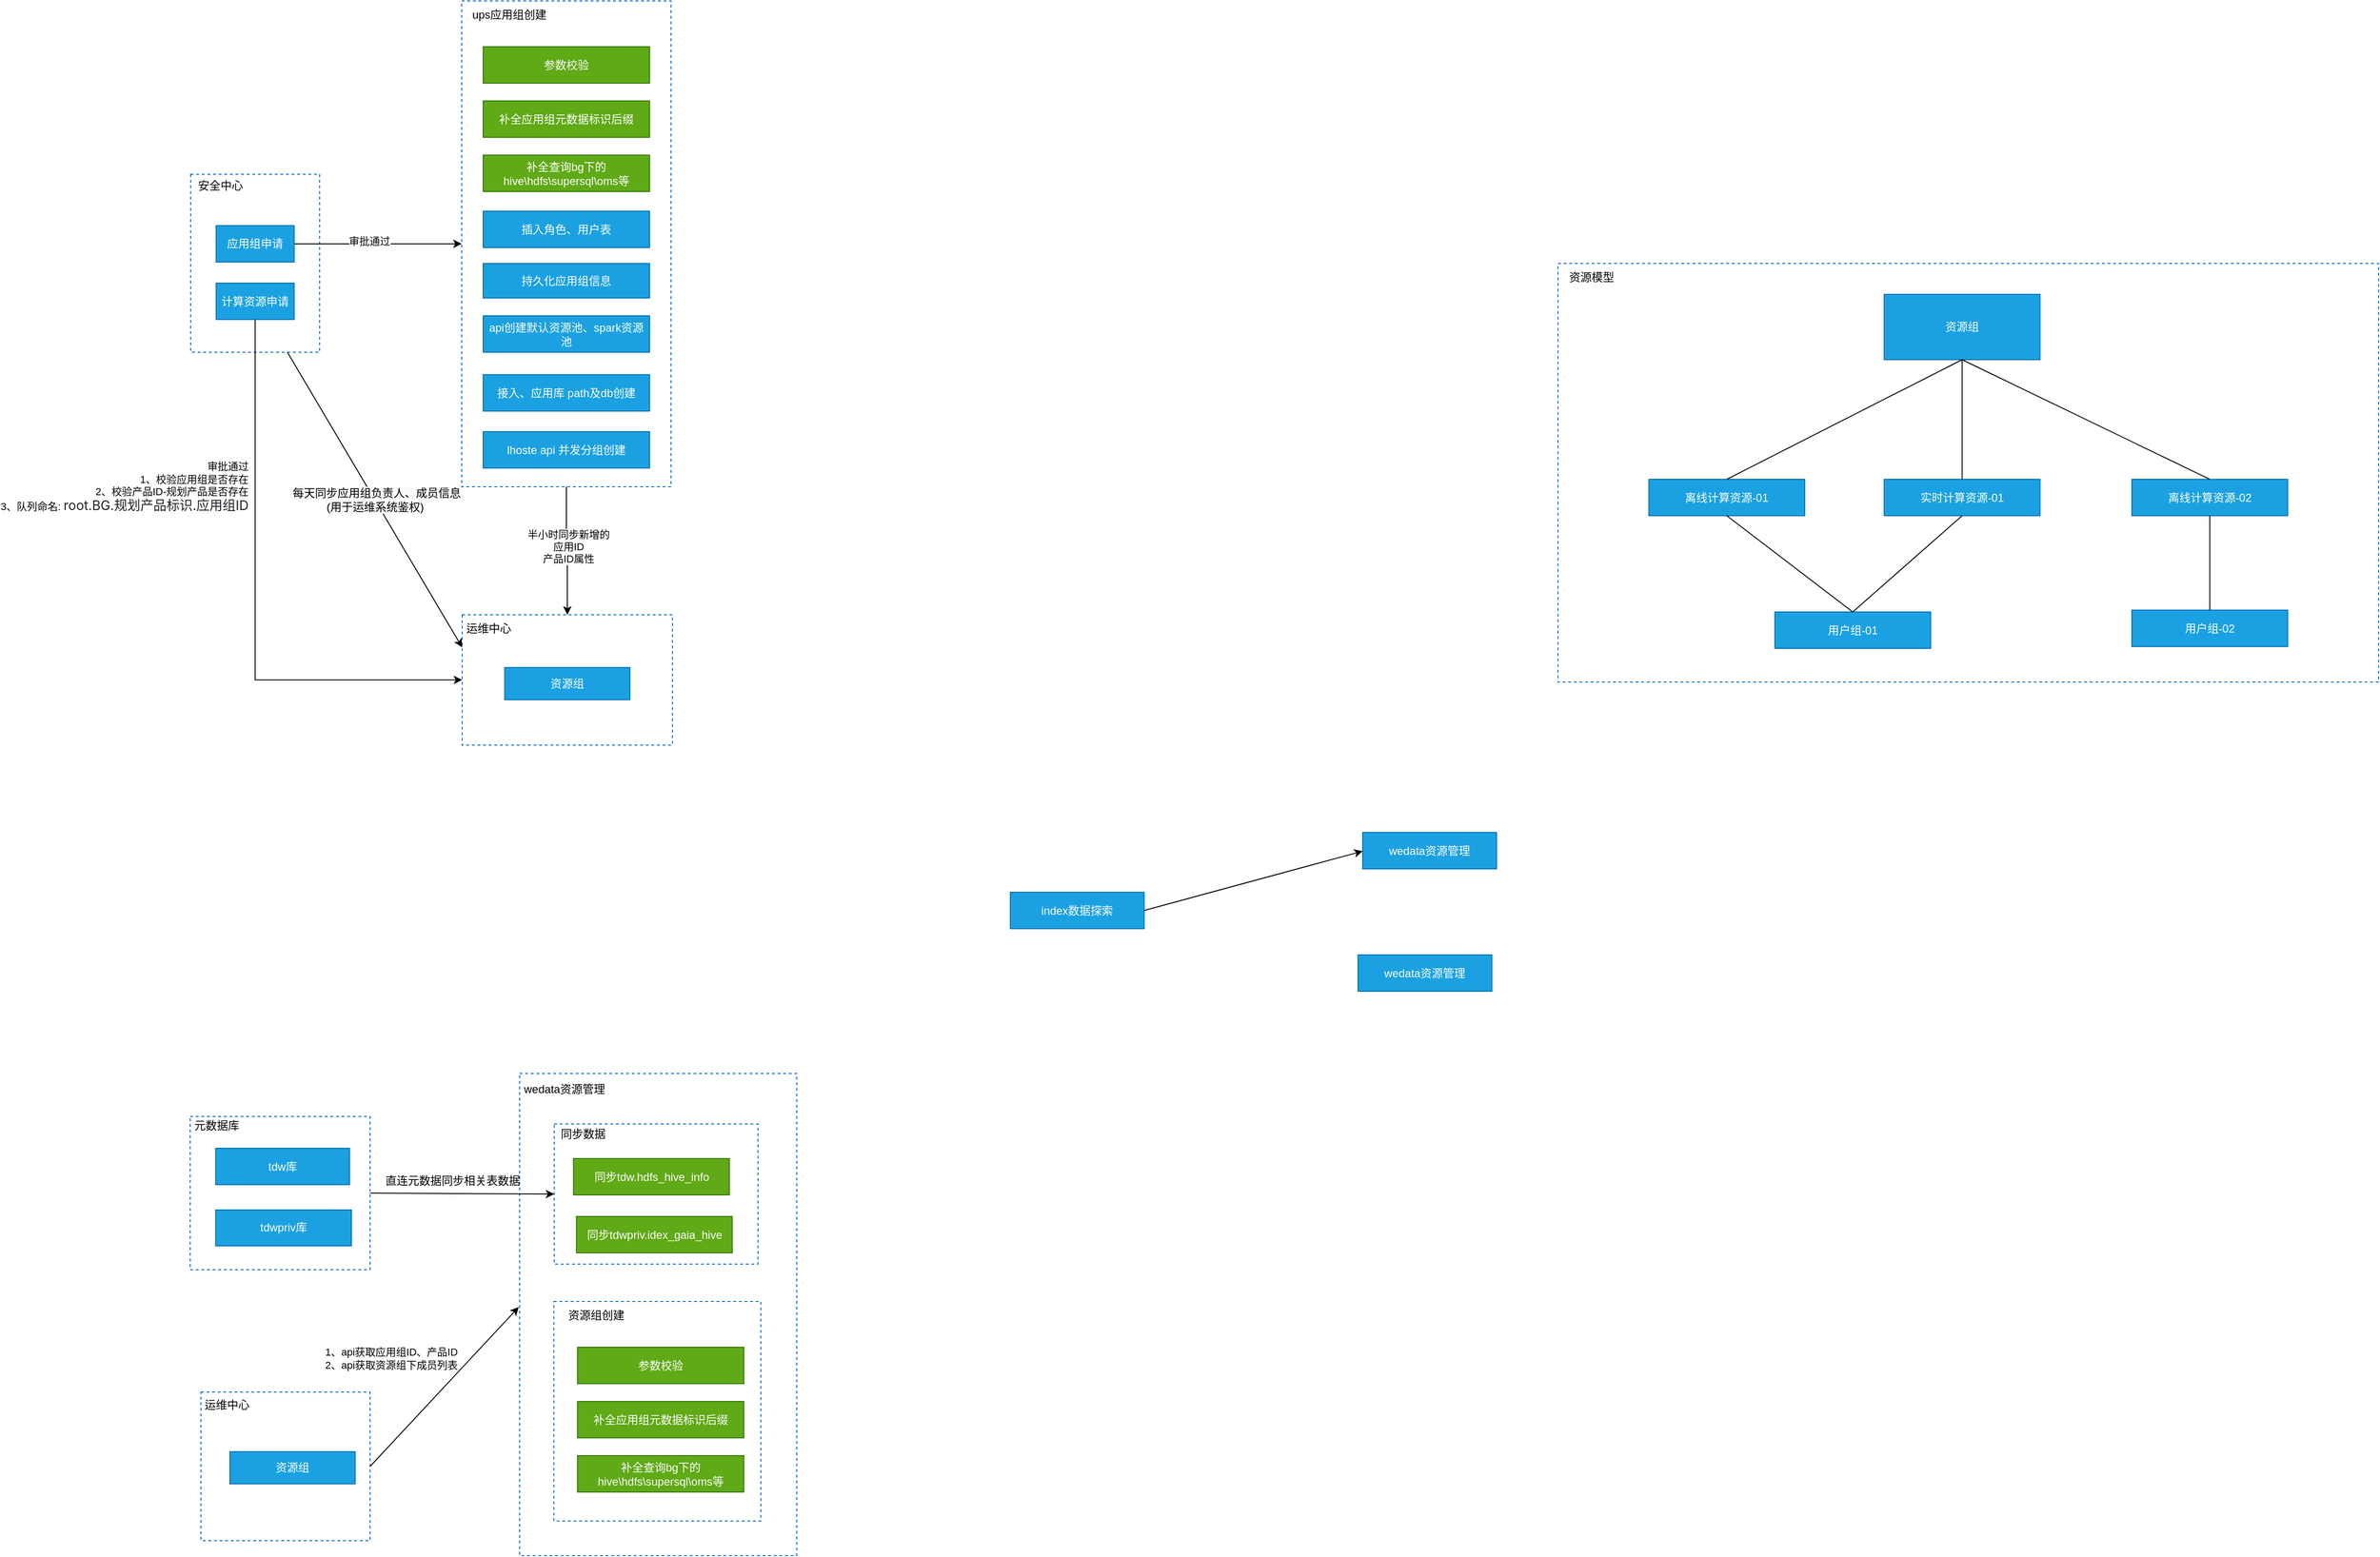 <mxfile version="20.2.8" type="github">
  <diagram id="NfunrRq4cAARCLg332PT" name="第 1 页">
    <mxGraphModel dx="6184" dy="-7493" grid="0" gridSize="10" guides="1" tooltips="1" connect="1" arrows="1" fold="1" page="1" pageScale="1" pageWidth="3300" pageHeight="4681" math="0" shadow="0">
      <root>
        <mxCell id="0" />
        <mxCell id="1" parent="0" />
        <mxCell id="GG6Al1zUWWnjfLum0q8_-1" value="" style="rounded=0;whiteSpace=wrap;html=1;dashed=1;strokeColor=#0066CC;" vertex="1" parent="1">
          <mxGeometry x="-2868" y="9730.5" width="138" height="190.5" as="geometry" />
        </mxCell>
        <mxCell id="GG6Al1zUWWnjfLum0q8_-2" value="安全中心" style="text;html=1;strokeColor=none;fillColor=none;align=center;verticalAlign=middle;whiteSpace=wrap;rounded=0;" vertex="1" parent="1">
          <mxGeometry x="-2888" y="9727.5" width="104" height="30" as="geometry" />
        </mxCell>
        <mxCell id="GG6Al1zUWWnjfLum0q8_-3" style="edgeStyle=orthogonalEdgeStyle;rounded=0;orthogonalLoop=1;jettySize=auto;html=1;exitX=0.5;exitY=1;exitDx=0;exitDy=0;" edge="1" parent="1" source="GG6Al1zUWWnjfLum0q8_-5" target="GG6Al1zUWWnjfLum0q8_-7">
          <mxGeometry relative="1" as="geometry" />
        </mxCell>
        <mxCell id="GG6Al1zUWWnjfLum0q8_-4" value="半小时同步新增的&lt;br&gt;应用ID&lt;br&gt;产品ID属性" style="edgeLabel;html=1;align=center;verticalAlign=middle;resizable=0;points=[];" vertex="1" connectable="0" parent="GG6Al1zUWWnjfLum0q8_-3">
          <mxGeometry x="-0.072" y="2" relative="1" as="geometry">
            <mxPoint as="offset" />
          </mxGeometry>
        </mxCell>
        <mxCell id="GG6Al1zUWWnjfLum0q8_-5" value="" style="rounded=0;whiteSpace=wrap;html=1;dashed=1;strokeColor=#0066CC;" vertex="1" parent="1">
          <mxGeometry x="-2578" y="9545" width="224" height="520" as="geometry" />
        </mxCell>
        <mxCell id="GG6Al1zUWWnjfLum0q8_-6" value="ups应用组创建" style="text;html=1;strokeColor=none;fillColor=none;align=center;verticalAlign=middle;whiteSpace=wrap;rounded=0;" vertex="1" parent="1">
          <mxGeometry x="-2579" y="9545" width="104" height="30" as="geometry" />
        </mxCell>
        <mxCell id="GG6Al1zUWWnjfLum0q8_-7" value="" style="rounded=0;whiteSpace=wrap;html=1;dashed=1;strokeColor=#0066CC;fillColor=none;" vertex="1" parent="1">
          <mxGeometry x="-2577.5" y="10202" width="225" height="139.44" as="geometry" />
        </mxCell>
        <mxCell id="GG6Al1zUWWnjfLum0q8_-8" value="运维中心" style="text;html=1;strokeColor=none;fillColor=none;align=center;verticalAlign=middle;whiteSpace=wrap;rounded=0;strokeWidth=2;opacity=50;" vertex="1" parent="1">
          <mxGeometry x="-2579.5" y="10202.44" width="60" height="30" as="geometry" />
        </mxCell>
        <mxCell id="GG6Al1zUWWnjfLum0q8_-9" style="edgeStyle=orthogonalEdgeStyle;rounded=0;orthogonalLoop=1;jettySize=auto;html=1;exitX=1;exitY=0.5;exitDx=0;exitDy=0;entryX=0;entryY=0.5;entryDx=0;entryDy=0;" edge="1" parent="1" source="GG6Al1zUWWnjfLum0q8_-11" target="GG6Al1zUWWnjfLum0q8_-5">
          <mxGeometry relative="1" as="geometry" />
        </mxCell>
        <mxCell id="GG6Al1zUWWnjfLum0q8_-10" value="审批通过" style="edgeLabel;html=1;align=center;verticalAlign=middle;resizable=0;points=[];" vertex="1" connectable="0" parent="GG6Al1zUWWnjfLum0q8_-9">
          <mxGeometry x="-0.106" y="3" relative="1" as="geometry">
            <mxPoint as="offset" />
          </mxGeometry>
        </mxCell>
        <mxCell id="GG6Al1zUWWnjfLum0q8_-11" value="应用组申请" style="rounded=0;whiteSpace=wrap;html=1;fillColor=#1ba1e2;fontColor=#ffffff;strokeColor=#006EAF;" vertex="1" parent="1">
          <mxGeometry x="-2840.75" y="9785.5" width="83.5" height="39" as="geometry" />
        </mxCell>
        <mxCell id="GG6Al1zUWWnjfLum0q8_-12" value="参数校验" style="rounded=0;whiteSpace=wrap;html=1;fillColor=#60a917;strokeColor=#2D7600;fontColor=#ffffff;" vertex="1" parent="1">
          <mxGeometry x="-2555" y="9594" width="178" height="39" as="geometry" />
        </mxCell>
        <mxCell id="GG6Al1zUWWnjfLum0q8_-13" value="补全应用组元数据标识后缀" style="rounded=0;whiteSpace=wrap;html=1;fillColor=#60a917;strokeColor=#2D7600;fontColor=#ffffff;" vertex="1" parent="1">
          <mxGeometry x="-2555" y="9652" width="178" height="39" as="geometry" />
        </mxCell>
        <mxCell id="GG6Al1zUWWnjfLum0q8_-14" value="补全查询bg下的 hive\hdfs\supersql\oms等" style="rounded=0;whiteSpace=wrap;html=1;fillColor=#60a917;strokeColor=#2D7600;fontColor=#ffffff;align=center;" vertex="1" parent="1">
          <mxGeometry x="-2555" y="9710" width="178" height="39" as="geometry" />
        </mxCell>
        <mxCell id="GG6Al1zUWWnjfLum0q8_-15" value="插入角色、用户表" style="rounded=0;whiteSpace=wrap;html=1;fillColor=#1ba1e2;strokeColor=#006EAF;fontColor=#ffffff;" vertex="1" parent="1">
          <mxGeometry x="-2555" y="9770" width="178" height="39" as="geometry" />
        </mxCell>
        <mxCell id="GG6Al1zUWWnjfLum0q8_-16" value="持久化应用组信息" style="rounded=0;whiteSpace=wrap;html=1;fillColor=#1ba1e2;strokeColor=#006EAF;fontColor=#ffffff;" vertex="1" parent="1">
          <mxGeometry x="-2555" y="9826" width="178" height="37" as="geometry" />
        </mxCell>
        <mxCell id="GG6Al1zUWWnjfLum0q8_-17" value="api创建默认资源池、spark资源池" style="rounded=0;whiteSpace=wrap;html=1;fillColor=#1ba1e2;strokeColor=#006EAF;fontColor=#ffffff;" vertex="1" parent="1">
          <mxGeometry x="-2555" y="9882" width="178" height="39" as="geometry" />
        </mxCell>
        <mxCell id="GG6Al1zUWWnjfLum0q8_-18" value="接入、应用库 path及db创建" style="rounded=0;whiteSpace=wrap;html=1;fillColor=#1ba1e2;strokeColor=#006EAF;fontColor=#ffffff;" vertex="1" parent="1">
          <mxGeometry x="-2555" y="9945" width="178" height="39" as="geometry" />
        </mxCell>
        <mxCell id="GG6Al1zUWWnjfLum0q8_-19" value="lhoste api 并发分组创建" style="rounded=0;whiteSpace=wrap;html=1;fillColor=#1ba1e2;strokeColor=#006EAF;fontColor=#ffffff;" vertex="1" parent="1">
          <mxGeometry x="-2555" y="10006" width="178" height="39" as="geometry" />
        </mxCell>
        <mxCell id="GG6Al1zUWWnjfLum0q8_-20" value="资源组" style="rounded=0;whiteSpace=wrap;html=1;fillColor=#1ba1e2;fontColor=#ffffff;strokeColor=#006EAF;" vertex="1" parent="1">
          <mxGeometry x="-2532" y="10258.44" width="134" height="34.5" as="geometry" />
        </mxCell>
        <mxCell id="GG6Al1zUWWnjfLum0q8_-21" style="edgeStyle=orthogonalEdgeStyle;rounded=0;orthogonalLoop=1;jettySize=auto;html=1;exitX=0.5;exitY=1;exitDx=0;exitDy=0;entryX=0;entryY=0.5;entryDx=0;entryDy=0;" edge="1" parent="1" source="GG6Al1zUWWnjfLum0q8_-23" target="GG6Al1zUWWnjfLum0q8_-7">
          <mxGeometry relative="1" as="geometry" />
        </mxCell>
        <mxCell id="GG6Al1zUWWnjfLum0q8_-22" value="&lt;span style=&quot;&quot;&gt;审批通过&lt;/span&gt;&lt;br style=&quot;&quot;&gt;&lt;span style=&quot;&quot;&gt;1、校验应用组是否存在&lt;/span&gt;&lt;br style=&quot;&quot;&gt;&lt;span style=&quot;&quot;&gt;2、校验产品ID-规划产品是否存在&lt;/span&gt;&lt;br style=&quot;&quot;&gt;&lt;span style=&quot;&quot;&gt;3、队列命名:&amp;nbsp;&lt;/span&gt;&lt;span style=&quot;color: rgb(32, 35, 40); font-family: -apple-system, &amp;quot;PingFang SC&amp;quot;, &amp;quot;Microsoft YaHei&amp;quot;, &amp;quot;Hiragino Sans GB&amp;quot;, &amp;quot;Source Han Sans SC&amp;quot;, &amp;quot;Helvetica Neue&amp;quot;, Helvetica, Arial, &amp;quot;Segoe UI&amp;quot;; font-size: 14px;&quot;&gt;root.BG.规划产品标识.应用组ID&lt;/span&gt;" style="edgeLabel;html=1;align=right;verticalAlign=middle;resizable=0;points=[];" vertex="1" connectable="0" parent="GG6Al1zUWWnjfLum0q8_-21">
          <mxGeometry x="-0.43" y="1" relative="1" as="geometry">
            <mxPoint x="-8" y="6" as="offset" />
          </mxGeometry>
        </mxCell>
        <mxCell id="GG6Al1zUWWnjfLum0q8_-23" value="计算资源申请" style="rounded=0;whiteSpace=wrap;html=1;fillColor=#1ba1e2;fontColor=#ffffff;strokeColor=#006EAF;" vertex="1" parent="1">
          <mxGeometry x="-2840.75" y="9847" width="83.5" height="39" as="geometry" />
        </mxCell>
        <mxCell id="GG6Al1zUWWnjfLum0q8_-24" value="" style="rounded=0;whiteSpace=wrap;html=1;dashed=1;strokeColor=#0066CC;fillColor=none;" vertex="1" parent="1">
          <mxGeometry x="-2516" y="10693" width="296.5" height="516" as="geometry" />
        </mxCell>
        <mxCell id="GG6Al1zUWWnjfLum0q8_-25" value="wedata资源管理" style="text;html=1;strokeColor=none;fillColor=none;align=center;verticalAlign=middle;whiteSpace=wrap;rounded=0;" vertex="1" parent="1">
          <mxGeometry x="-2520" y="10695" width="104" height="30" as="geometry" />
        </mxCell>
        <mxCell id="GG6Al1zUWWnjfLum0q8_-26" value="" style="rounded=0;whiteSpace=wrap;html=1;dashed=1;strokeColor=#0066CC;fillColor=none;" vertex="1" parent="1">
          <mxGeometry x="-2857" y="11034" width="181" height="159" as="geometry" />
        </mxCell>
        <mxCell id="GG6Al1zUWWnjfLum0q8_-27" value="运维中心" style="text;html=1;strokeColor=none;fillColor=none;align=center;verticalAlign=middle;whiteSpace=wrap;rounded=0;strokeWidth=2;opacity=50;" vertex="1" parent="1">
          <mxGeometry x="-2859" y="11033" width="60" height="30" as="geometry" />
        </mxCell>
        <mxCell id="GG6Al1zUWWnjfLum0q8_-28" value="资源组" style="rounded=0;whiteSpace=wrap;html=1;fillColor=#1ba1e2;fontColor=#ffffff;strokeColor=#006EAF;" vertex="1" parent="1">
          <mxGeometry x="-2826" y="11097.75" width="134" height="34.5" as="geometry" />
        </mxCell>
        <mxCell id="GG6Al1zUWWnjfLum0q8_-29" value="" style="rounded=0;whiteSpace=wrap;html=1;dashed=1;strokeColor=#0066CC;" vertex="1" parent="1">
          <mxGeometry x="-2868.5" y="10739" width="192.5" height="164" as="geometry" />
        </mxCell>
        <mxCell id="GG6Al1zUWWnjfLum0q8_-30" value="元数据库" style="text;html=1;strokeColor=none;fillColor=none;align=center;verticalAlign=middle;whiteSpace=wrap;rounded=0;" vertex="1" parent="1">
          <mxGeometry x="-2892" y="10734" width="104" height="30" as="geometry" />
        </mxCell>
        <mxCell id="GG6Al1zUWWnjfLum0q8_-31" value="tdw库" style="rounded=0;whiteSpace=wrap;html=1;fillColor=#1ba1e2;fontColor=#ffffff;strokeColor=#006EAF;" vertex="1" parent="1">
          <mxGeometry x="-2841.25" y="10773" width="143.25" height="39" as="geometry" />
        </mxCell>
        <mxCell id="GG6Al1zUWWnjfLum0q8_-32" value="tdwpriv库" style="rounded=0;whiteSpace=wrap;html=1;fillColor=#1ba1e2;fontColor=#ffffff;strokeColor=#006EAF;" vertex="1" parent="1">
          <mxGeometry x="-2841.25" y="10839" width="145.25" height="38.5" as="geometry" />
        </mxCell>
        <mxCell id="GG6Al1zUWWnjfLum0q8_-33" value="" style="rounded=0;whiteSpace=wrap;html=1;dashed=1;strokeColor=#0066CC;" vertex="1" parent="1">
          <mxGeometry x="-2479" y="10747" width="218" height="150" as="geometry" />
        </mxCell>
        <mxCell id="GG6Al1zUWWnjfLum0q8_-34" value="" style="rounded=0;whiteSpace=wrap;html=1;dashed=1;strokeColor=#0066CC;fillColor=none;" vertex="1" parent="1">
          <mxGeometry x="-2479.38" y="10937" width="221.5" height="235" as="geometry" />
        </mxCell>
        <mxCell id="GG6Al1zUWWnjfLum0q8_-35" value="同步tdw.hdfs_hive_info" style="rounded=0;whiteSpace=wrap;html=1;fillColor=#60a917;fontColor=#ffffff;strokeColor=#2D7600;" vertex="1" parent="1">
          <mxGeometry x="-2458.38" y="10784" width="166.75" height="39" as="geometry" />
        </mxCell>
        <mxCell id="GG6Al1zUWWnjfLum0q8_-36" value="同步tdwpriv.idex_gaia_hive" style="rounded=0;whiteSpace=wrap;html=1;fillColor=#60a917;fontColor=#ffffff;strokeColor=#2D7600;" vertex="1" parent="1">
          <mxGeometry x="-2455.25" y="10846" width="166.75" height="39" as="geometry" />
        </mxCell>
        <mxCell id="GG6Al1zUWWnjfLum0q8_-37" value="同步数据" style="text;html=1;strokeColor=none;fillColor=none;align=center;verticalAlign=middle;whiteSpace=wrap;rounded=0;" vertex="1" parent="1">
          <mxGeometry x="-2500" y="10743" width="104" height="30" as="geometry" />
        </mxCell>
        <mxCell id="GG6Al1zUWWnjfLum0q8_-38" value="参数校验" style="rounded=0;whiteSpace=wrap;html=1;fillColor=#60a917;strokeColor=#2D7600;fontColor=#ffffff;" vertex="1" parent="1">
          <mxGeometry x="-2454.13" y="10986" width="178" height="39" as="geometry" />
        </mxCell>
        <mxCell id="GG6Al1zUWWnjfLum0q8_-39" value="补全应用组元数据标识后缀" style="rounded=0;whiteSpace=wrap;html=1;fillColor=#60a917;strokeColor=#2D7600;fontColor=#ffffff;" vertex="1" parent="1">
          <mxGeometry x="-2454.13" y="11044" width="178" height="39" as="geometry" />
        </mxCell>
        <mxCell id="GG6Al1zUWWnjfLum0q8_-40" value="补全查询bg下的 hive\hdfs\supersql\oms等" style="rounded=0;whiteSpace=wrap;html=1;fillColor=#60a917;strokeColor=#2D7600;fontColor=#ffffff;align=center;" vertex="1" parent="1">
          <mxGeometry x="-2454.13" y="11102" width="178" height="39" as="geometry" />
        </mxCell>
        <mxCell id="GG6Al1zUWWnjfLum0q8_-41" value="资源组创建" style="text;html=1;strokeColor=none;fillColor=none;align=center;verticalAlign=middle;whiteSpace=wrap;rounded=0;" vertex="1" parent="1">
          <mxGeometry x="-2485.88" y="10937" width="104" height="30" as="geometry" />
        </mxCell>
        <mxCell id="GG6Al1zUWWnjfLum0q8_-42" value="&lt;span style=&quot;font-size: 12px; background-color: rgb(248, 249, 250);&quot;&gt;&amp;nbsp;每天同步应用组负责人、成员信息&lt;/span&gt;&lt;br style=&quot;font-size: 12px; background-color: rgb(248, 249, 250);&quot;&gt;&lt;span style=&quot;font-size: 12px; background-color: rgb(248, 249, 250);&quot;&gt;(用于运维系统鉴权)&lt;/span&gt;" style="endArrow=classic;html=1;rounded=0;exitX=0.75;exitY=1;exitDx=0;exitDy=0;entryX=0;entryY=0.25;entryDx=0;entryDy=0;" edge="1" parent="1" source="GG6Al1zUWWnjfLum0q8_-1" target="GG6Al1zUWWnjfLum0q8_-7">
          <mxGeometry width="50" height="50" relative="1" as="geometry">
            <mxPoint x="-2533" y="10279" as="sourcePoint" />
            <mxPoint x="-2483" y="10229" as="targetPoint" />
          </mxGeometry>
        </mxCell>
        <mxCell id="GG6Al1zUWWnjfLum0q8_-43" value="" style="endArrow=classic;html=1;rounded=0;entryX=0;entryY=0.5;entryDx=0;entryDy=0;exitX=1;exitY=0.5;exitDx=0;exitDy=0;" edge="1" parent="1" source="GG6Al1zUWWnjfLum0q8_-29" target="GG6Al1zUWWnjfLum0q8_-33">
          <mxGeometry width="50" height="50" relative="1" as="geometry">
            <mxPoint x="-2667" y="10817" as="sourcePoint" />
            <mxPoint x="-2572.5" y="10829" as="targetPoint" />
          </mxGeometry>
        </mxCell>
        <mxCell id="GG6Al1zUWWnjfLum0q8_-44" value="直连元数据同步相关表数据" style="text;html=1;align=center;verticalAlign=middle;resizable=0;points=[];autosize=1;strokeColor=none;fillColor=none;" vertex="1" parent="1">
          <mxGeometry x="-2669" y="10795" width="162" height="26" as="geometry" />
        </mxCell>
        <mxCell id="GG6Al1zUWWnjfLum0q8_-45" value="" style="endArrow=classic;html=1;rounded=0;exitX=1;exitY=0.5;exitDx=0;exitDy=0;" edge="1" parent="1" source="GG6Al1zUWWnjfLum0q8_-26">
          <mxGeometry width="50" height="50" relative="1" as="geometry">
            <mxPoint x="-2527" y="10889" as="sourcePoint" />
            <mxPoint x="-2517" y="10943" as="targetPoint" />
          </mxGeometry>
        </mxCell>
        <mxCell id="GG6Al1zUWWnjfLum0q8_-46" value="&lt;div&gt;&lt;span style=&quot;font-size: 11px;&quot;&gt;1、api获取应用组ID、产品ID&lt;/span&gt;&lt;/div&gt;&lt;div&gt;&lt;span style=&quot;font-size: 11px;&quot;&gt;2、api获取资源组下成员列表&lt;/span&gt;&lt;/div&gt;" style="edgeLabel;html=1;align=left;verticalAlign=middle;resizable=0;points=[];" vertex="1" connectable="0" parent="GG6Al1zUWWnjfLum0q8_-45">
          <mxGeometry x="-0.081" y="2" relative="1" as="geometry">
            <mxPoint x="-122" y="-36" as="offset" />
          </mxGeometry>
        </mxCell>
        <mxCell id="GG6Al1zUWWnjfLum0q8_-47" value="资源组" style="rounded=0;whiteSpace=wrap;html=1;fillColor=#1ba1e2;fontColor=#ffffff;strokeColor=#006EAF;" vertex="1" parent="1">
          <mxGeometry x="-1056" y="9859" width="166.75" height="70" as="geometry" />
        </mxCell>
        <mxCell id="GG6Al1zUWWnjfLum0q8_-48" value="离线计算资源-01" style="rounded=0;whiteSpace=wrap;html=1;fillColor=#1ba1e2;fontColor=#ffffff;strokeColor=#006EAF;" vertex="1" parent="1">
          <mxGeometry x="-1307.75" y="10057" width="166.75" height="39" as="geometry" />
        </mxCell>
        <mxCell id="GG6Al1zUWWnjfLum0q8_-49" value="实时计算资源-01" style="rounded=0;whiteSpace=wrap;html=1;fillColor=#1ba1e2;fontColor=#ffffff;strokeColor=#006EAF;" vertex="1" parent="1">
          <mxGeometry x="-1056" y="10057" width="166.75" height="39" as="geometry" />
        </mxCell>
        <mxCell id="GG6Al1zUWWnjfLum0q8_-50" value="离线计算资源-02" style="rounded=0;whiteSpace=wrap;html=1;fillColor=#1ba1e2;fontColor=#ffffff;strokeColor=#006EAF;" vertex="1" parent="1">
          <mxGeometry x="-791" y="10057" width="166.75" height="39" as="geometry" />
        </mxCell>
        <mxCell id="GG6Al1zUWWnjfLum0q8_-51" value="用户组-01" style="rounded=0;whiteSpace=wrap;html=1;fillColor=#1ba1e2;fontColor=#ffffff;strokeColor=#006EAF;" vertex="1" parent="1">
          <mxGeometry x="-1173" y="10199" width="166.75" height="39" as="geometry" />
        </mxCell>
        <mxCell id="GG6Al1zUWWnjfLum0q8_-52" value="用户组-02" style="rounded=0;whiteSpace=wrap;html=1;fillColor=#1ba1e2;fontColor=#ffffff;strokeColor=#006EAF;" vertex="1" parent="1">
          <mxGeometry x="-791" y="10197" width="166.75" height="39" as="geometry" />
        </mxCell>
        <mxCell id="GG6Al1zUWWnjfLum0q8_-53" value="" style="endArrow=none;html=1;rounded=0;entryX=0.5;entryY=1;entryDx=0;entryDy=0;exitX=0.5;exitY=0;exitDx=0;exitDy=0;" edge="1" parent="1" source="GG6Al1zUWWnjfLum0q8_-48" target="GG6Al1zUWWnjfLum0q8_-47">
          <mxGeometry width="50" height="50" relative="1" as="geometry">
            <mxPoint x="-1122" y="10103" as="sourcePoint" />
            <mxPoint x="-1072" y="10053" as="targetPoint" />
          </mxGeometry>
        </mxCell>
        <mxCell id="GG6Al1zUWWnjfLum0q8_-54" value="" style="endArrow=none;html=1;rounded=0;entryX=0.5;entryY=1;entryDx=0;entryDy=0;exitX=0.5;exitY=0;exitDx=0;exitDy=0;" edge="1" parent="1" source="GG6Al1zUWWnjfLum0q8_-49" target="GG6Al1zUWWnjfLum0q8_-47">
          <mxGeometry width="50" height="50" relative="1" as="geometry">
            <mxPoint x="-1214.375" y="10067" as="sourcePoint" />
            <mxPoint x="-962.625" y="9939" as="targetPoint" />
          </mxGeometry>
        </mxCell>
        <mxCell id="GG6Al1zUWWnjfLum0q8_-55" value="" style="endArrow=none;html=1;rounded=0;entryX=0.5;entryY=1;entryDx=0;entryDy=0;exitX=0.5;exitY=0;exitDx=0;exitDy=0;" edge="1" parent="1" source="GG6Al1zUWWnjfLum0q8_-50" target="GG6Al1zUWWnjfLum0q8_-47">
          <mxGeometry width="50" height="50" relative="1" as="geometry">
            <mxPoint x="-1214.375" y="10067" as="sourcePoint" />
            <mxPoint x="-962.625" y="9939" as="targetPoint" />
          </mxGeometry>
        </mxCell>
        <mxCell id="GG6Al1zUWWnjfLum0q8_-56" value="" style="endArrow=none;html=1;rounded=0;entryX=0.5;entryY=1;entryDx=0;entryDy=0;exitX=0.5;exitY=0;exitDx=0;exitDy=0;" edge="1" parent="1" source="GG6Al1zUWWnjfLum0q8_-51" target="GG6Al1zUWWnjfLum0q8_-48">
          <mxGeometry width="50" height="50" relative="1" as="geometry">
            <mxPoint x="-1214.375" y="10067" as="sourcePoint" />
            <mxPoint x="-962.625" y="9939" as="targetPoint" />
          </mxGeometry>
        </mxCell>
        <mxCell id="GG6Al1zUWWnjfLum0q8_-57" value="" style="endArrow=none;html=1;rounded=0;entryX=0.5;entryY=1;entryDx=0;entryDy=0;exitX=0.5;exitY=0;exitDx=0;exitDy=0;" edge="1" parent="1" source="GG6Al1zUWWnjfLum0q8_-51" target="GG6Al1zUWWnjfLum0q8_-49">
          <mxGeometry width="50" height="50" relative="1" as="geometry">
            <mxPoint x="-1079.625" y="10209" as="sourcePoint" />
            <mxPoint x="-1214.375" y="10106" as="targetPoint" />
          </mxGeometry>
        </mxCell>
        <mxCell id="GG6Al1zUWWnjfLum0q8_-58" value="" style="endArrow=none;html=1;rounded=0;entryX=0.5;entryY=1;entryDx=0;entryDy=0;exitX=0.5;exitY=0;exitDx=0;exitDy=0;" edge="1" parent="1" source="GG6Al1zUWWnjfLum0q8_-52" target="GG6Al1zUWWnjfLum0q8_-50">
          <mxGeometry width="50" height="50" relative="1" as="geometry">
            <mxPoint x="-1079.625" y="10209" as="sourcePoint" />
            <mxPoint x="-962.625" y="10106" as="targetPoint" />
          </mxGeometry>
        </mxCell>
        <mxCell id="GG6Al1zUWWnjfLum0q8_-59" value="" style="rounded=0;whiteSpace=wrap;html=1;dashed=1;strokeColor=#0066CC;fillColor=none;" vertex="1" parent="1">
          <mxGeometry x="-1405" y="9826" width="878" height="448" as="geometry" />
        </mxCell>
        <mxCell id="GG6Al1zUWWnjfLum0q8_-60" value="资源模型" style="text;html=1;strokeColor=none;fillColor=none;align=center;verticalAlign=middle;whiteSpace=wrap;rounded=0;" vertex="1" parent="1">
          <mxGeometry x="-1421" y="9826" width="104" height="30" as="geometry" />
        </mxCell>
        <mxCell id="GG6Al1zUWWnjfLum0q8_-61" value="index数据探索" style="rounded=0;whiteSpace=wrap;html=1;fillColor=#1ba1e2;fontColor=#ffffff;strokeColor=#006EAF;" vertex="1" parent="1">
          <mxGeometry x="-1991" y="10499" width="143.25" height="39" as="geometry" />
        </mxCell>
        <mxCell id="GG6Al1zUWWnjfLum0q8_-62" value="wedata资源管理" style="rounded=0;whiteSpace=wrap;html=1;fillColor=#1ba1e2;fontColor=#ffffff;strokeColor=#006EAF;" vertex="1" parent="1">
          <mxGeometry x="-1614" y="10435" width="143.25" height="39" as="geometry" />
        </mxCell>
        <mxCell id="GG6Al1zUWWnjfLum0q8_-63" value="" style="endArrow=classic;html=1;rounded=0;exitX=1;exitY=0.5;exitDx=0;exitDy=0;" edge="1" parent="1" source="GG6Al1zUWWnjfLum0q8_-61">
          <mxGeometry width="50" height="50" relative="1" as="geometry">
            <mxPoint x="-1664" y="10505" as="sourcePoint" />
            <mxPoint x="-1614" y="10455" as="targetPoint" />
          </mxGeometry>
        </mxCell>
        <mxCell id="GG6Al1zUWWnjfLum0q8_-64" value="wedata资源管理" style="rounded=0;whiteSpace=wrap;html=1;fillColor=#1ba1e2;fontColor=#ffffff;strokeColor=#006EAF;" vertex="1" parent="1">
          <mxGeometry x="-1619" y="10566" width="143.25" height="39" as="geometry" />
        </mxCell>
      </root>
    </mxGraphModel>
  </diagram>
</mxfile>
